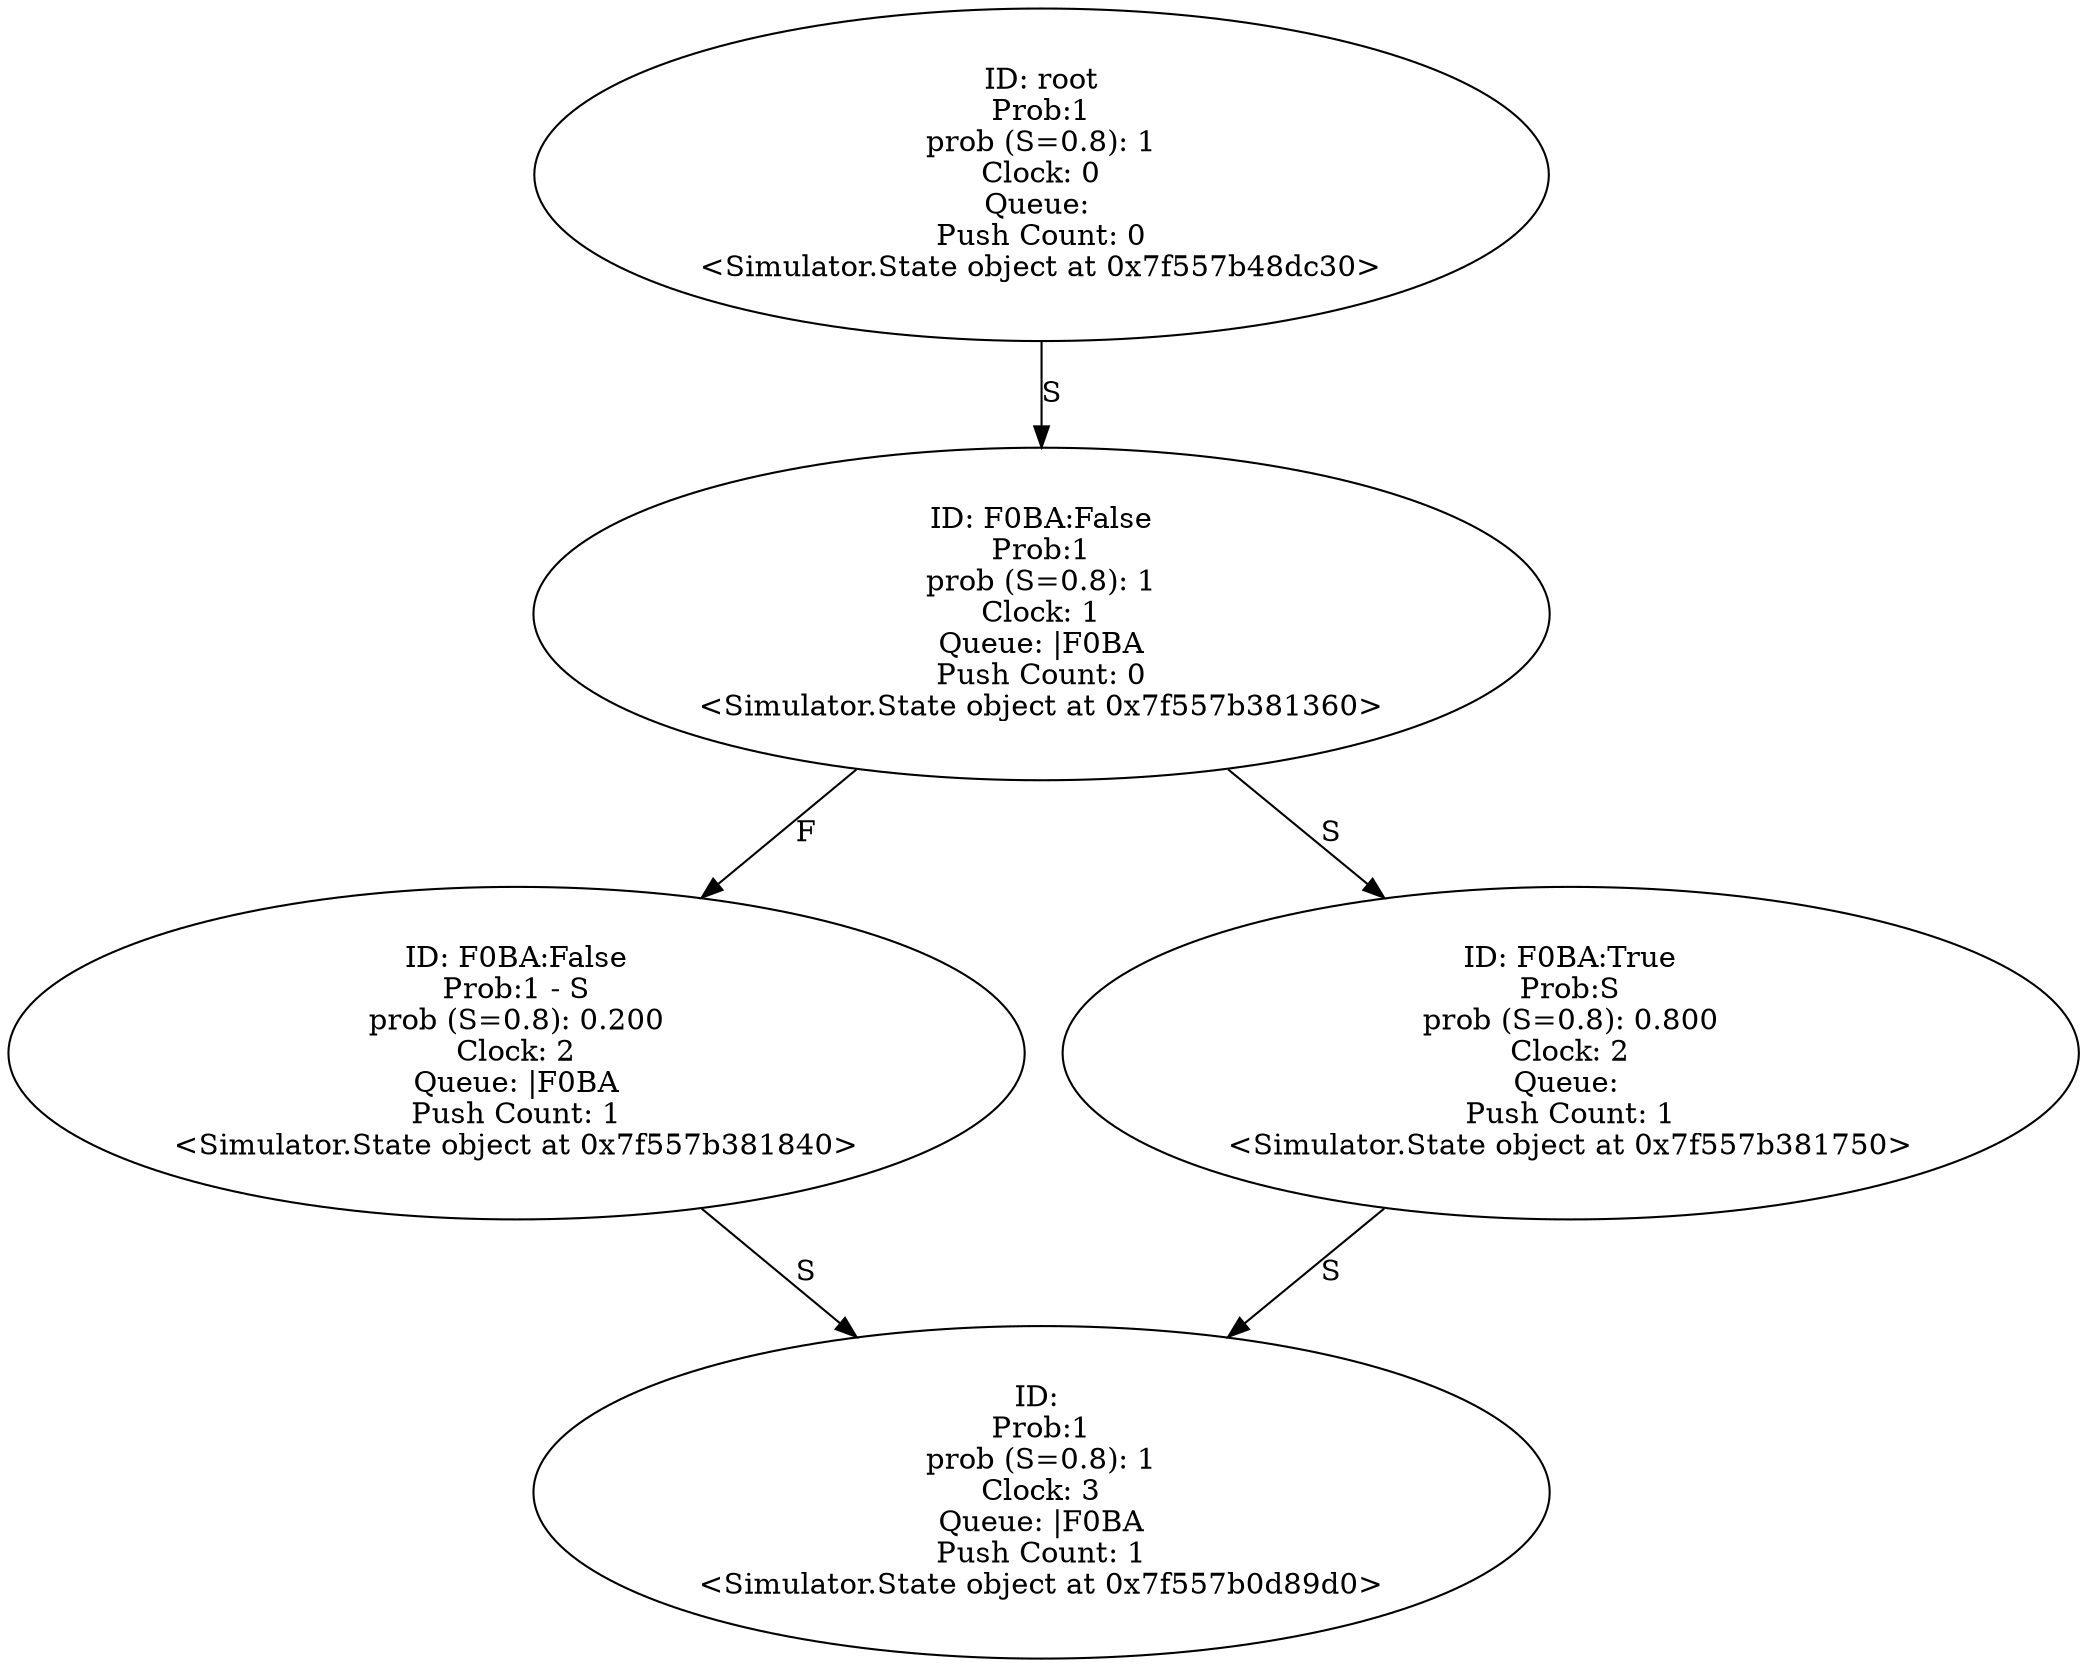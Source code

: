 digraph "./Output/half_condition.wrp" {
	<Simulator.State object at 0x7f557b48dc30> [label="ID: root
Prob:1
prob (S=0.8): 1
Clock: 0
Queue: 
Push Count: 0
<Simulator.State object at 0x7f557b48dc30>"]
	<Simulator.State object at 0x7f557b48dc30> -> <Simulator.State object at 0x7f557b381360> [label=S]
	<Simulator.State object at 0x7f557b381360> [label="ID: F0BA:False
Prob:1
prob (S=0.8): 1
Clock: 1
Queue: |F0BA
Push Count: 0
<Simulator.State object at 0x7f557b381360>"]
	<Simulator.State object at 0x7f557b381360> -> <Simulator.State object at 0x7f557b381840> [label=F]
	<Simulator.State object at 0x7f557b381360> -> <Simulator.State object at 0x7f557b381750> [label=S]
	<Simulator.State object at 0x7f557b381840> [label="ID: F0BA:False
Prob:1 - S
prob (S=0.8): 0.200
Clock: 2
Queue: |F0BA
Push Count: 1
<Simulator.State object at 0x7f557b381840>"]
	<Simulator.State object at 0x7f557b381840> -> <Simulator.State object at 0x7f557b0d89d0> [label=S]
	<Simulator.State object at 0x7f557b381750> [label="ID: F0BA:True
Prob:S
prob (S=0.8): 0.800
Clock: 2
Queue: 
Push Count: 1
<Simulator.State object at 0x7f557b381750>"]
	<Simulator.State object at 0x7f557b381750> -> <Simulator.State object at 0x7f557b0d89d0> [label=S]
	<Simulator.State object at 0x7f557b0d89d0> [label="ID: 
Prob:1
prob (S=0.8): 1
Clock: 3
Queue: |F0BA
Push Count: 1
<Simulator.State object at 0x7f557b0d89d0>"]
}
